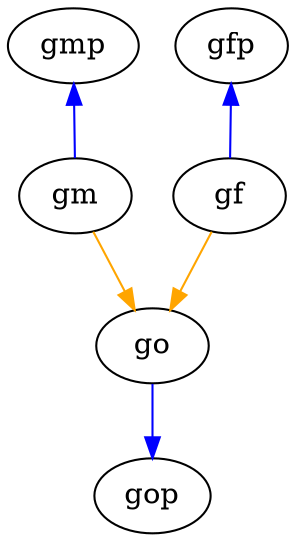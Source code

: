 digraph structure {
  gmp [texlbl="$g_m^\prime$"]
  gfp [texlbl="$g_f^\prime$"]
  gm [texlbl="$g_m$"]
  gf [texlbl="$g_f$"]
  go [texlbl="$g_o$"]
  gop [texlbl="$g_o^\prime$"]

  gmp -> gm [dir=back, color="blue"]
  gfp -> gf [dir=back, color="blue"]
  gm -> go [color="orange"]
  gf -> go [color="orange"]
  go -> gop [color="blue"]
  {rank=same; gmp; gfp}
  {rank=same; gm; gf}
}
